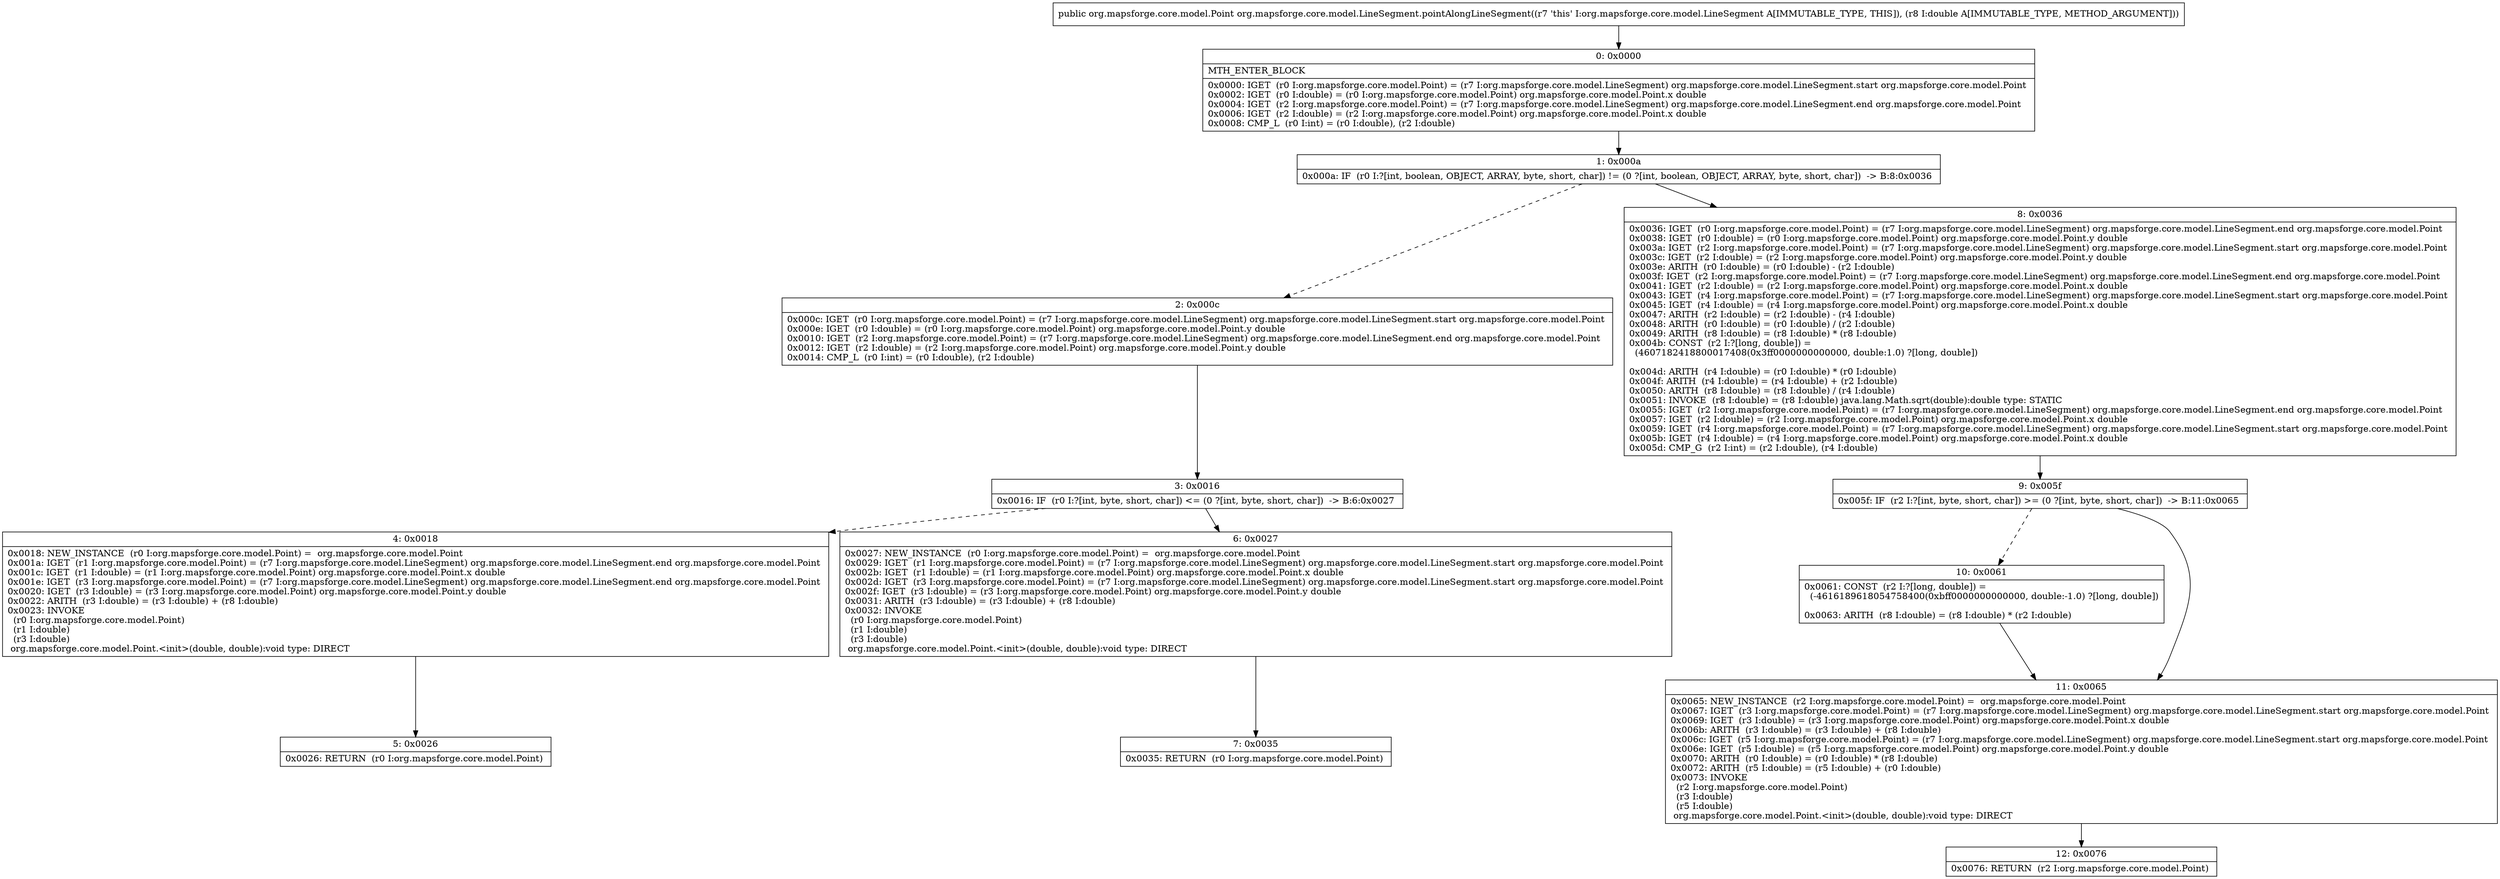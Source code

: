 digraph "CFG fororg.mapsforge.core.model.LineSegment.pointAlongLineSegment(D)Lorg\/mapsforge\/core\/model\/Point;" {
Node_0 [shape=record,label="{0\:\ 0x0000|MTH_ENTER_BLOCK\l|0x0000: IGET  (r0 I:org.mapsforge.core.model.Point) = (r7 I:org.mapsforge.core.model.LineSegment) org.mapsforge.core.model.LineSegment.start org.mapsforge.core.model.Point \l0x0002: IGET  (r0 I:double) = (r0 I:org.mapsforge.core.model.Point) org.mapsforge.core.model.Point.x double \l0x0004: IGET  (r2 I:org.mapsforge.core.model.Point) = (r7 I:org.mapsforge.core.model.LineSegment) org.mapsforge.core.model.LineSegment.end org.mapsforge.core.model.Point \l0x0006: IGET  (r2 I:double) = (r2 I:org.mapsforge.core.model.Point) org.mapsforge.core.model.Point.x double \l0x0008: CMP_L  (r0 I:int) = (r0 I:double), (r2 I:double) \l}"];
Node_1 [shape=record,label="{1\:\ 0x000a|0x000a: IF  (r0 I:?[int, boolean, OBJECT, ARRAY, byte, short, char]) != (0 ?[int, boolean, OBJECT, ARRAY, byte, short, char])  \-\> B:8:0x0036 \l}"];
Node_2 [shape=record,label="{2\:\ 0x000c|0x000c: IGET  (r0 I:org.mapsforge.core.model.Point) = (r7 I:org.mapsforge.core.model.LineSegment) org.mapsforge.core.model.LineSegment.start org.mapsforge.core.model.Point \l0x000e: IGET  (r0 I:double) = (r0 I:org.mapsforge.core.model.Point) org.mapsforge.core.model.Point.y double \l0x0010: IGET  (r2 I:org.mapsforge.core.model.Point) = (r7 I:org.mapsforge.core.model.LineSegment) org.mapsforge.core.model.LineSegment.end org.mapsforge.core.model.Point \l0x0012: IGET  (r2 I:double) = (r2 I:org.mapsforge.core.model.Point) org.mapsforge.core.model.Point.y double \l0x0014: CMP_L  (r0 I:int) = (r0 I:double), (r2 I:double) \l}"];
Node_3 [shape=record,label="{3\:\ 0x0016|0x0016: IF  (r0 I:?[int, byte, short, char]) \<= (0 ?[int, byte, short, char])  \-\> B:6:0x0027 \l}"];
Node_4 [shape=record,label="{4\:\ 0x0018|0x0018: NEW_INSTANCE  (r0 I:org.mapsforge.core.model.Point) =  org.mapsforge.core.model.Point \l0x001a: IGET  (r1 I:org.mapsforge.core.model.Point) = (r7 I:org.mapsforge.core.model.LineSegment) org.mapsforge.core.model.LineSegment.end org.mapsforge.core.model.Point \l0x001c: IGET  (r1 I:double) = (r1 I:org.mapsforge.core.model.Point) org.mapsforge.core.model.Point.x double \l0x001e: IGET  (r3 I:org.mapsforge.core.model.Point) = (r7 I:org.mapsforge.core.model.LineSegment) org.mapsforge.core.model.LineSegment.end org.mapsforge.core.model.Point \l0x0020: IGET  (r3 I:double) = (r3 I:org.mapsforge.core.model.Point) org.mapsforge.core.model.Point.y double \l0x0022: ARITH  (r3 I:double) = (r3 I:double) + (r8 I:double) \l0x0023: INVOKE  \l  (r0 I:org.mapsforge.core.model.Point)\l  (r1 I:double)\l  (r3 I:double)\l org.mapsforge.core.model.Point.\<init\>(double, double):void type: DIRECT \l}"];
Node_5 [shape=record,label="{5\:\ 0x0026|0x0026: RETURN  (r0 I:org.mapsforge.core.model.Point) \l}"];
Node_6 [shape=record,label="{6\:\ 0x0027|0x0027: NEW_INSTANCE  (r0 I:org.mapsforge.core.model.Point) =  org.mapsforge.core.model.Point \l0x0029: IGET  (r1 I:org.mapsforge.core.model.Point) = (r7 I:org.mapsforge.core.model.LineSegment) org.mapsforge.core.model.LineSegment.start org.mapsforge.core.model.Point \l0x002b: IGET  (r1 I:double) = (r1 I:org.mapsforge.core.model.Point) org.mapsforge.core.model.Point.x double \l0x002d: IGET  (r3 I:org.mapsforge.core.model.Point) = (r7 I:org.mapsforge.core.model.LineSegment) org.mapsforge.core.model.LineSegment.start org.mapsforge.core.model.Point \l0x002f: IGET  (r3 I:double) = (r3 I:org.mapsforge.core.model.Point) org.mapsforge.core.model.Point.y double \l0x0031: ARITH  (r3 I:double) = (r3 I:double) + (r8 I:double) \l0x0032: INVOKE  \l  (r0 I:org.mapsforge.core.model.Point)\l  (r1 I:double)\l  (r3 I:double)\l org.mapsforge.core.model.Point.\<init\>(double, double):void type: DIRECT \l}"];
Node_7 [shape=record,label="{7\:\ 0x0035|0x0035: RETURN  (r0 I:org.mapsforge.core.model.Point) \l}"];
Node_8 [shape=record,label="{8\:\ 0x0036|0x0036: IGET  (r0 I:org.mapsforge.core.model.Point) = (r7 I:org.mapsforge.core.model.LineSegment) org.mapsforge.core.model.LineSegment.end org.mapsforge.core.model.Point \l0x0038: IGET  (r0 I:double) = (r0 I:org.mapsforge.core.model.Point) org.mapsforge.core.model.Point.y double \l0x003a: IGET  (r2 I:org.mapsforge.core.model.Point) = (r7 I:org.mapsforge.core.model.LineSegment) org.mapsforge.core.model.LineSegment.start org.mapsforge.core.model.Point \l0x003c: IGET  (r2 I:double) = (r2 I:org.mapsforge.core.model.Point) org.mapsforge.core.model.Point.y double \l0x003e: ARITH  (r0 I:double) = (r0 I:double) \- (r2 I:double) \l0x003f: IGET  (r2 I:org.mapsforge.core.model.Point) = (r7 I:org.mapsforge.core.model.LineSegment) org.mapsforge.core.model.LineSegment.end org.mapsforge.core.model.Point \l0x0041: IGET  (r2 I:double) = (r2 I:org.mapsforge.core.model.Point) org.mapsforge.core.model.Point.x double \l0x0043: IGET  (r4 I:org.mapsforge.core.model.Point) = (r7 I:org.mapsforge.core.model.LineSegment) org.mapsforge.core.model.LineSegment.start org.mapsforge.core.model.Point \l0x0045: IGET  (r4 I:double) = (r4 I:org.mapsforge.core.model.Point) org.mapsforge.core.model.Point.x double \l0x0047: ARITH  (r2 I:double) = (r2 I:double) \- (r4 I:double) \l0x0048: ARITH  (r0 I:double) = (r0 I:double) \/ (r2 I:double) \l0x0049: ARITH  (r8 I:double) = (r8 I:double) * (r8 I:double) \l0x004b: CONST  (r2 I:?[long, double]) = \l  (4607182418800017408(0x3ff0000000000000, double:1.0) ?[long, double])\l \l0x004d: ARITH  (r4 I:double) = (r0 I:double) * (r0 I:double) \l0x004f: ARITH  (r4 I:double) = (r4 I:double) + (r2 I:double) \l0x0050: ARITH  (r8 I:double) = (r8 I:double) \/ (r4 I:double) \l0x0051: INVOKE  (r8 I:double) = (r8 I:double) java.lang.Math.sqrt(double):double type: STATIC \l0x0055: IGET  (r2 I:org.mapsforge.core.model.Point) = (r7 I:org.mapsforge.core.model.LineSegment) org.mapsforge.core.model.LineSegment.end org.mapsforge.core.model.Point \l0x0057: IGET  (r2 I:double) = (r2 I:org.mapsforge.core.model.Point) org.mapsforge.core.model.Point.x double \l0x0059: IGET  (r4 I:org.mapsforge.core.model.Point) = (r7 I:org.mapsforge.core.model.LineSegment) org.mapsforge.core.model.LineSegment.start org.mapsforge.core.model.Point \l0x005b: IGET  (r4 I:double) = (r4 I:org.mapsforge.core.model.Point) org.mapsforge.core.model.Point.x double \l0x005d: CMP_G  (r2 I:int) = (r2 I:double), (r4 I:double) \l}"];
Node_9 [shape=record,label="{9\:\ 0x005f|0x005f: IF  (r2 I:?[int, byte, short, char]) \>= (0 ?[int, byte, short, char])  \-\> B:11:0x0065 \l}"];
Node_10 [shape=record,label="{10\:\ 0x0061|0x0061: CONST  (r2 I:?[long, double]) = \l  (\-4616189618054758400(0xbff0000000000000, double:\-1.0) ?[long, double])\l \l0x0063: ARITH  (r8 I:double) = (r8 I:double) * (r2 I:double) \l}"];
Node_11 [shape=record,label="{11\:\ 0x0065|0x0065: NEW_INSTANCE  (r2 I:org.mapsforge.core.model.Point) =  org.mapsforge.core.model.Point \l0x0067: IGET  (r3 I:org.mapsforge.core.model.Point) = (r7 I:org.mapsforge.core.model.LineSegment) org.mapsforge.core.model.LineSegment.start org.mapsforge.core.model.Point \l0x0069: IGET  (r3 I:double) = (r3 I:org.mapsforge.core.model.Point) org.mapsforge.core.model.Point.x double \l0x006b: ARITH  (r3 I:double) = (r3 I:double) + (r8 I:double) \l0x006c: IGET  (r5 I:org.mapsforge.core.model.Point) = (r7 I:org.mapsforge.core.model.LineSegment) org.mapsforge.core.model.LineSegment.start org.mapsforge.core.model.Point \l0x006e: IGET  (r5 I:double) = (r5 I:org.mapsforge.core.model.Point) org.mapsforge.core.model.Point.y double \l0x0070: ARITH  (r0 I:double) = (r0 I:double) * (r8 I:double) \l0x0072: ARITH  (r5 I:double) = (r5 I:double) + (r0 I:double) \l0x0073: INVOKE  \l  (r2 I:org.mapsforge.core.model.Point)\l  (r3 I:double)\l  (r5 I:double)\l org.mapsforge.core.model.Point.\<init\>(double, double):void type: DIRECT \l}"];
Node_12 [shape=record,label="{12\:\ 0x0076|0x0076: RETURN  (r2 I:org.mapsforge.core.model.Point) \l}"];
MethodNode[shape=record,label="{public org.mapsforge.core.model.Point org.mapsforge.core.model.LineSegment.pointAlongLineSegment((r7 'this' I:org.mapsforge.core.model.LineSegment A[IMMUTABLE_TYPE, THIS]), (r8 I:double A[IMMUTABLE_TYPE, METHOD_ARGUMENT])) }"];
MethodNode -> Node_0;
Node_0 -> Node_1;
Node_1 -> Node_2[style=dashed];
Node_1 -> Node_8;
Node_2 -> Node_3;
Node_3 -> Node_4[style=dashed];
Node_3 -> Node_6;
Node_4 -> Node_5;
Node_6 -> Node_7;
Node_8 -> Node_9;
Node_9 -> Node_10[style=dashed];
Node_9 -> Node_11;
Node_10 -> Node_11;
Node_11 -> Node_12;
}


